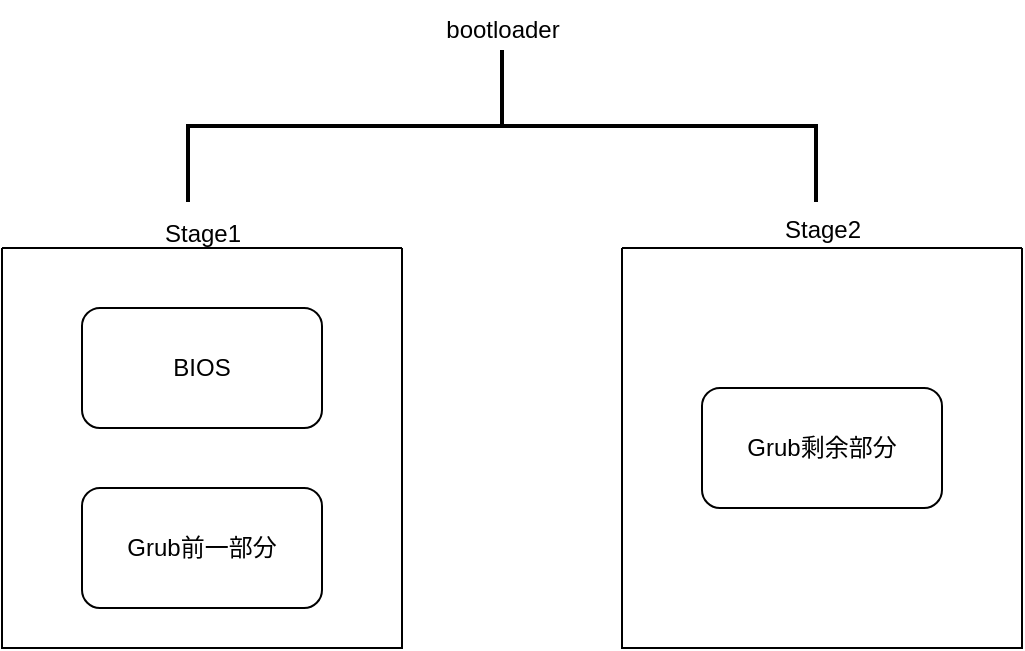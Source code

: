 <mxfile version="24.8.4">
  <diagram name="第 1 页" id="qY9-3QdtygsRkXZTiwaH">
    <mxGraphModel dx="954" dy="525" grid="1" gridSize="10" guides="1" tooltips="1" connect="1" arrows="1" fold="1" page="1" pageScale="1" pageWidth="827" pageHeight="1169" math="0" shadow="0">
      <root>
        <mxCell id="0" />
        <mxCell id="1" parent="0" />
        <mxCell id="PaulJ9rmSxcoSPh3Q1r1-10" value="" style="group" vertex="1" connectable="0" parent="1">
          <mxGeometry x="110" y="120" width="200" height="222" as="geometry" />
        </mxCell>
        <mxCell id="PaulJ9rmSxcoSPh3Q1r1-5" value="" style="swimlane;startSize=0;" vertex="1" parent="PaulJ9rmSxcoSPh3Q1r1-10">
          <mxGeometry y="22" width="200" height="200" as="geometry" />
        </mxCell>
        <mxCell id="PaulJ9rmSxcoSPh3Q1r1-6" value="BIOS" style="rounded=1;whiteSpace=wrap;html=1;" vertex="1" parent="PaulJ9rmSxcoSPh3Q1r1-5">
          <mxGeometry x="40" y="30" width="120" height="60" as="geometry" />
        </mxCell>
        <mxCell id="PaulJ9rmSxcoSPh3Q1r1-7" value="Grub前一部分" style="rounded=1;whiteSpace=wrap;html=1;" vertex="1" parent="PaulJ9rmSxcoSPh3Q1r1-5">
          <mxGeometry x="40" y="120" width="120" height="60" as="geometry" />
        </mxCell>
        <mxCell id="PaulJ9rmSxcoSPh3Q1r1-9" value="Stage1" style="text;html=1;align=center;verticalAlign=middle;resizable=0;points=[];autosize=1;strokeColor=none;fillColor=none;" vertex="1" parent="PaulJ9rmSxcoSPh3Q1r1-10">
          <mxGeometry x="70" width="60" height="30" as="geometry" />
        </mxCell>
        <mxCell id="PaulJ9rmSxcoSPh3Q1r1-13" value="" style="group" vertex="1" connectable="0" parent="1">
          <mxGeometry x="420" y="118" width="200" height="224" as="geometry" />
        </mxCell>
        <mxCell id="PaulJ9rmSxcoSPh3Q1r1-11" value="" style="swimlane;startSize=0;" vertex="1" parent="PaulJ9rmSxcoSPh3Q1r1-13">
          <mxGeometry y="24" width="200" height="200" as="geometry" />
        </mxCell>
        <mxCell id="PaulJ9rmSxcoSPh3Q1r1-14" value="Grub剩余部分" style="rounded=1;whiteSpace=wrap;html=1;" vertex="1" parent="PaulJ9rmSxcoSPh3Q1r1-11">
          <mxGeometry x="40" y="70" width="120" height="60" as="geometry" />
        </mxCell>
        <mxCell id="PaulJ9rmSxcoSPh3Q1r1-12" value="Stage2" style="text;html=1;align=center;verticalAlign=middle;resizable=0;points=[];autosize=1;strokeColor=none;fillColor=none;" vertex="1" parent="PaulJ9rmSxcoSPh3Q1r1-13">
          <mxGeometry x="70" width="60" height="30" as="geometry" />
        </mxCell>
        <mxCell id="PaulJ9rmSxcoSPh3Q1r1-15" value="" style="strokeWidth=2;html=1;shape=mxgraph.flowchart.annotation_2;align=left;labelPosition=right;pointerEvents=1;rotation=90;" vertex="1" parent="1">
          <mxGeometry x="322" y="-76" width="76" height="314" as="geometry" />
        </mxCell>
        <mxCell id="PaulJ9rmSxcoSPh3Q1r1-16" value="bootloader" style="text;html=1;align=center;verticalAlign=middle;resizable=0;points=[];autosize=1;strokeColor=none;fillColor=none;" vertex="1" parent="1">
          <mxGeometry x="320" y="18" width="80" height="30" as="geometry" />
        </mxCell>
      </root>
    </mxGraphModel>
  </diagram>
</mxfile>

